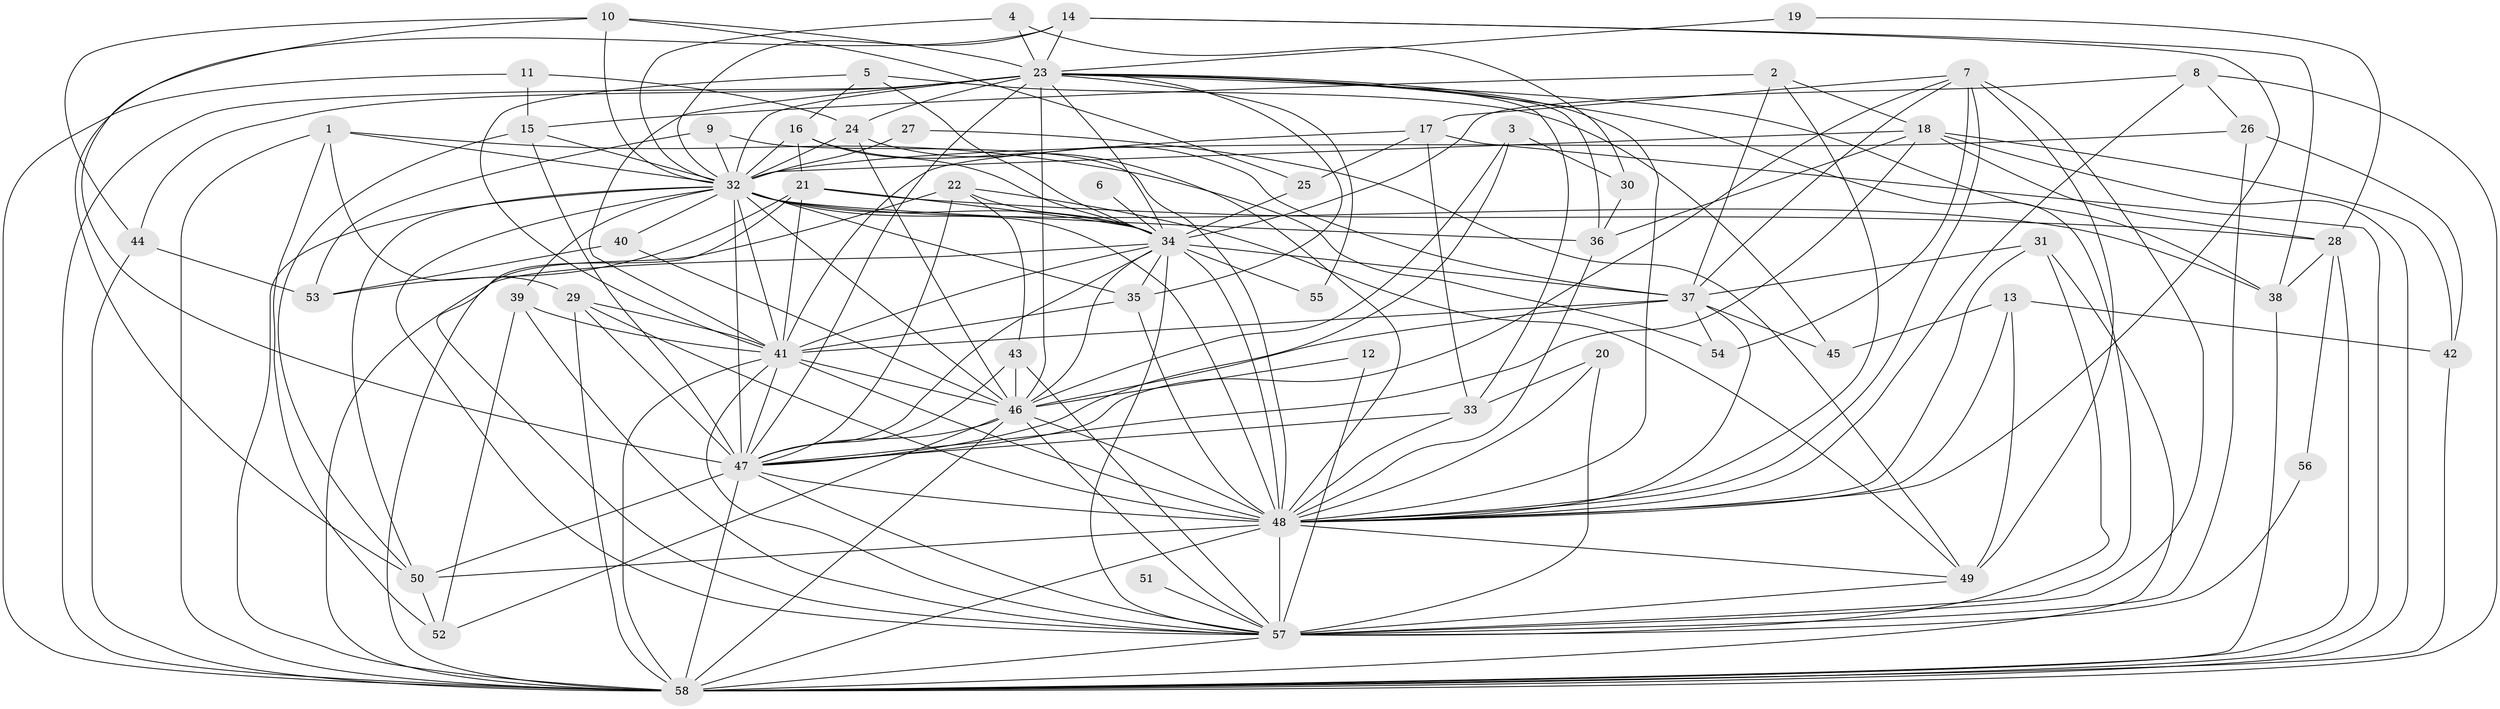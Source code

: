// original degree distribution, {27: 0.013986013986013986, 22: 0.006993006993006993, 20: 0.013986013986013986, 23: 0.013986013986013986, 32: 0.006993006993006993, 19: 0.006993006993006993, 24: 0.006993006993006993, 6: 0.03496503496503497, 5: 0.06993006993006994, 3: 0.20279720279720279, 2: 0.5104895104895105, 4: 0.0979020979020979, 9: 0.006993006993006993, 7: 0.006993006993006993}
// Generated by graph-tools (version 1.1) at 2025/36/03/04/25 23:36:18]
// undirected, 58 vertices, 188 edges
graph export_dot {
  node [color=gray90,style=filled];
  1;
  2;
  3;
  4;
  5;
  6;
  7;
  8;
  9;
  10;
  11;
  12;
  13;
  14;
  15;
  16;
  17;
  18;
  19;
  20;
  21;
  22;
  23;
  24;
  25;
  26;
  27;
  28;
  29;
  30;
  31;
  32;
  33;
  34;
  35;
  36;
  37;
  38;
  39;
  40;
  41;
  42;
  43;
  44;
  45;
  46;
  47;
  48;
  49;
  50;
  51;
  52;
  53;
  54;
  55;
  56;
  57;
  58;
  1 -- 29 [weight=1.0];
  1 -- 32 [weight=1.0];
  1 -- 52 [weight=1.0];
  1 -- 54 [weight=1.0];
  1 -- 58 [weight=1.0];
  2 -- 15 [weight=1.0];
  2 -- 18 [weight=1.0];
  2 -- 37 [weight=1.0];
  2 -- 48 [weight=1.0];
  3 -- 30 [weight=1.0];
  3 -- 46 [weight=1.0];
  3 -- 47 [weight=1.0];
  4 -- 23 [weight=1.0];
  4 -- 30 [weight=1.0];
  4 -- 32 [weight=1.0];
  5 -- 16 [weight=1.0];
  5 -- 34 [weight=1.0];
  5 -- 41 [weight=1.0];
  5 -- 45 [weight=1.0];
  6 -- 34 [weight=1.0];
  7 -- 17 [weight=1.0];
  7 -- 37 [weight=1.0];
  7 -- 47 [weight=1.0];
  7 -- 48 [weight=1.0];
  7 -- 49 [weight=1.0];
  7 -- 54 [weight=1.0];
  7 -- 57 [weight=1.0];
  8 -- 26 [weight=1.0];
  8 -- 34 [weight=1.0];
  8 -- 48 [weight=1.0];
  8 -- 58 [weight=1.0];
  9 -- 32 [weight=1.0];
  9 -- 48 [weight=1.0];
  9 -- 53 [weight=1.0];
  10 -- 23 [weight=1.0];
  10 -- 25 [weight=1.0];
  10 -- 32 [weight=1.0];
  10 -- 44 [weight=1.0];
  10 -- 47 [weight=1.0];
  11 -- 15 [weight=1.0];
  11 -- 24 [weight=1.0];
  11 -- 58 [weight=1.0];
  12 -- 46 [weight=1.0];
  12 -- 57 [weight=2.0];
  13 -- 42 [weight=1.0];
  13 -- 45 [weight=1.0];
  13 -- 48 [weight=1.0];
  13 -- 49 [weight=1.0];
  14 -- 23 [weight=1.0];
  14 -- 32 [weight=1.0];
  14 -- 38 [weight=1.0];
  14 -- 48 [weight=1.0];
  14 -- 50 [weight=1.0];
  15 -- 32 [weight=1.0];
  15 -- 47 [weight=1.0];
  15 -- 50 [weight=1.0];
  16 -- 21 [weight=1.0];
  16 -- 32 [weight=2.0];
  16 -- 34 [weight=1.0];
  16 -- 48 [weight=1.0];
  17 -- 25 [weight=1.0];
  17 -- 33 [weight=1.0];
  17 -- 41 [weight=1.0];
  17 -- 58 [weight=1.0];
  18 -- 28 [weight=1.0];
  18 -- 32 [weight=1.0];
  18 -- 36 [weight=1.0];
  18 -- 42 [weight=1.0];
  18 -- 47 [weight=1.0];
  18 -- 58 [weight=1.0];
  19 -- 23 [weight=1.0];
  19 -- 28 [weight=1.0];
  20 -- 33 [weight=1.0];
  20 -- 48 [weight=1.0];
  20 -- 57 [weight=1.0];
  21 -- 28 [weight=1.0];
  21 -- 34 [weight=1.0];
  21 -- 41 [weight=1.0];
  21 -- 53 [weight=1.0];
  21 -- 57 [weight=1.0];
  22 -- 34 [weight=1.0];
  22 -- 43 [weight=1.0];
  22 -- 47 [weight=1.0];
  22 -- 49 [weight=1.0];
  22 -- 58 [weight=1.0];
  23 -- 24 [weight=1.0];
  23 -- 32 [weight=2.0];
  23 -- 33 [weight=1.0];
  23 -- 34 [weight=1.0];
  23 -- 35 [weight=1.0];
  23 -- 36 [weight=1.0];
  23 -- 38 [weight=1.0];
  23 -- 41 [weight=1.0];
  23 -- 44 [weight=1.0];
  23 -- 46 [weight=2.0];
  23 -- 47 [weight=2.0];
  23 -- 48 [weight=1.0];
  23 -- 55 [weight=1.0];
  23 -- 57 [weight=1.0];
  23 -- 58 [weight=1.0];
  24 -- 32 [weight=1.0];
  24 -- 37 [weight=1.0];
  24 -- 46 [weight=1.0];
  25 -- 34 [weight=1.0];
  26 -- 32 [weight=1.0];
  26 -- 42 [weight=1.0];
  26 -- 57 [weight=2.0];
  27 -- 32 [weight=1.0];
  27 -- 49 [weight=1.0];
  28 -- 38 [weight=1.0];
  28 -- 56 [weight=1.0];
  28 -- 58 [weight=1.0];
  29 -- 41 [weight=1.0];
  29 -- 47 [weight=1.0];
  29 -- 48 [weight=1.0];
  29 -- 58 [weight=1.0];
  30 -- 36 [weight=1.0];
  31 -- 37 [weight=1.0];
  31 -- 48 [weight=1.0];
  31 -- 57 [weight=2.0];
  31 -- 58 [weight=1.0];
  32 -- 34 [weight=4.0];
  32 -- 35 [weight=1.0];
  32 -- 36 [weight=1.0];
  32 -- 38 [weight=1.0];
  32 -- 39 [weight=1.0];
  32 -- 40 [weight=1.0];
  32 -- 41 [weight=3.0];
  32 -- 46 [weight=2.0];
  32 -- 47 [weight=3.0];
  32 -- 48 [weight=2.0];
  32 -- 50 [weight=1.0];
  32 -- 57 [weight=2.0];
  32 -- 58 [weight=3.0];
  33 -- 47 [weight=1.0];
  33 -- 48 [weight=2.0];
  34 -- 35 [weight=1.0];
  34 -- 37 [weight=1.0];
  34 -- 41 [weight=2.0];
  34 -- 46 [weight=1.0];
  34 -- 47 [weight=1.0];
  34 -- 48 [weight=3.0];
  34 -- 55 [weight=2.0];
  34 -- 57 [weight=1.0];
  34 -- 58 [weight=1.0];
  35 -- 41 [weight=1.0];
  35 -- 48 [weight=1.0];
  36 -- 48 [weight=1.0];
  37 -- 41 [weight=1.0];
  37 -- 45 [weight=1.0];
  37 -- 46 [weight=1.0];
  37 -- 48 [weight=1.0];
  37 -- 54 [weight=1.0];
  38 -- 58 [weight=1.0];
  39 -- 41 [weight=1.0];
  39 -- 52 [weight=1.0];
  39 -- 57 [weight=1.0];
  40 -- 46 [weight=2.0];
  40 -- 53 [weight=1.0];
  41 -- 46 [weight=1.0];
  41 -- 47 [weight=1.0];
  41 -- 48 [weight=1.0];
  41 -- 57 [weight=2.0];
  41 -- 58 [weight=2.0];
  42 -- 58 [weight=1.0];
  43 -- 46 [weight=1.0];
  43 -- 47 [weight=1.0];
  43 -- 57 [weight=1.0];
  44 -- 53 [weight=1.0];
  44 -- 58 [weight=1.0];
  46 -- 47 [weight=1.0];
  46 -- 48 [weight=2.0];
  46 -- 52 [weight=1.0];
  46 -- 57 [weight=1.0];
  46 -- 58 [weight=1.0];
  47 -- 48 [weight=1.0];
  47 -- 50 [weight=1.0];
  47 -- 57 [weight=1.0];
  47 -- 58 [weight=2.0];
  48 -- 49 [weight=1.0];
  48 -- 50 [weight=2.0];
  48 -- 57 [weight=2.0];
  48 -- 58 [weight=1.0];
  49 -- 57 [weight=1.0];
  50 -- 52 [weight=1.0];
  51 -- 57 [weight=1.0];
  56 -- 57 [weight=1.0];
  57 -- 58 [weight=1.0];
}
